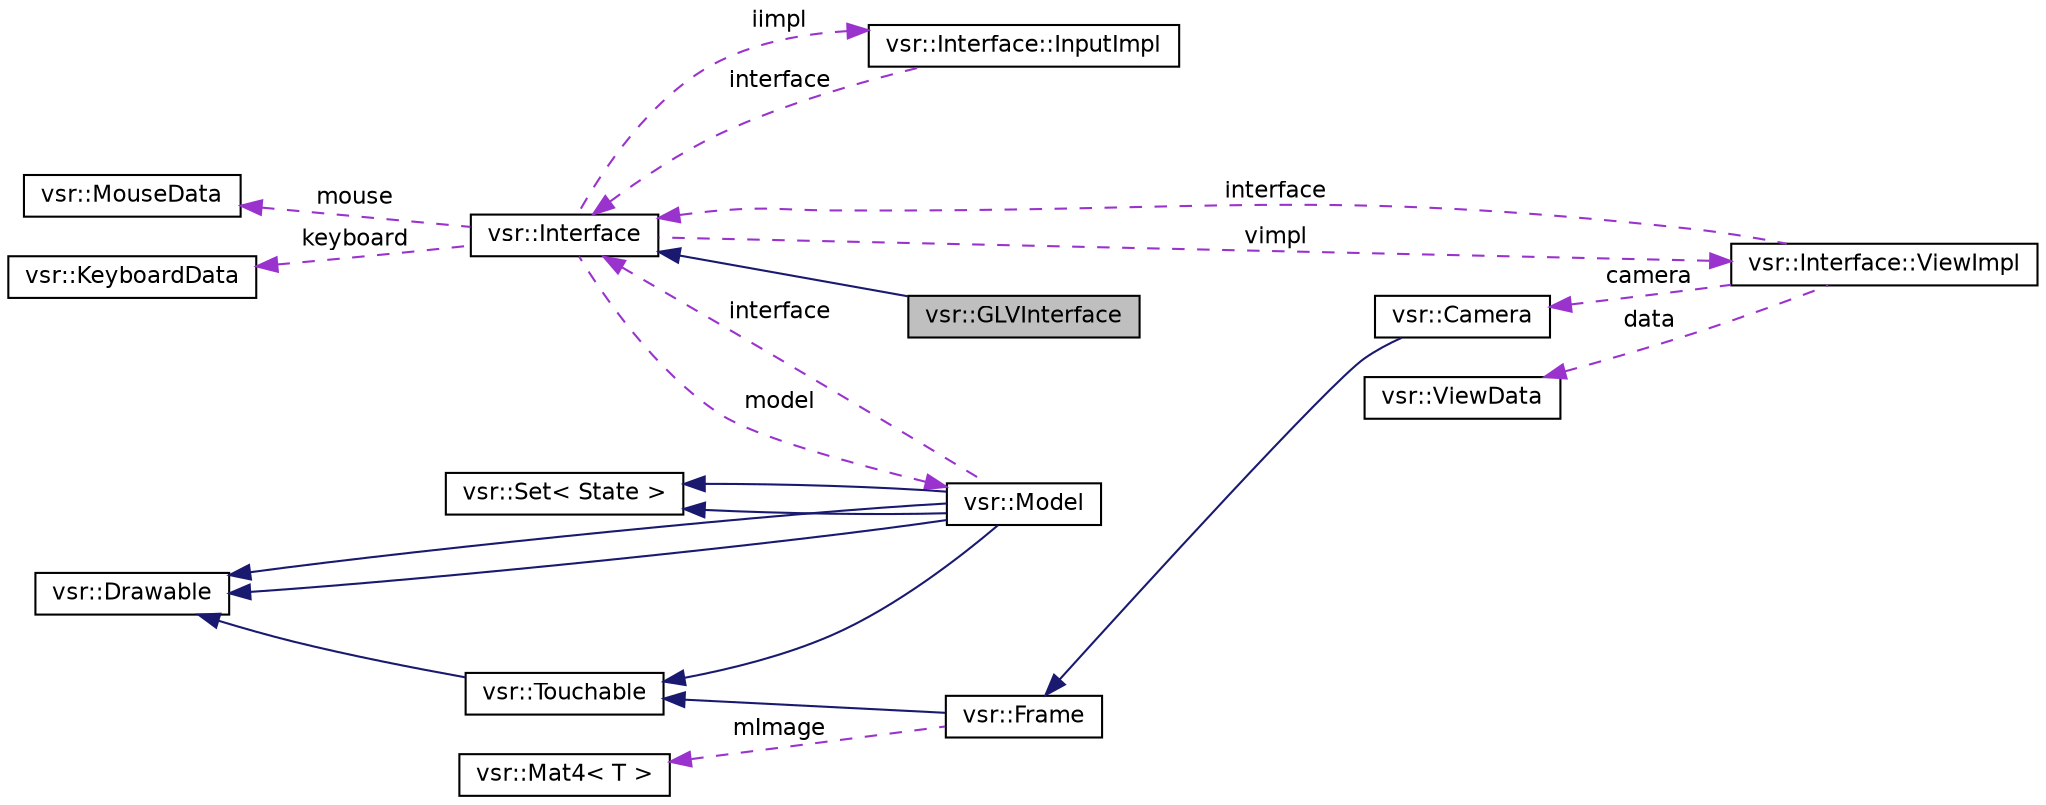 digraph G
{
  edge [fontname="Helvetica",fontsize="11",labelfontname="Helvetica",labelfontsize="11"];
  node [fontname="Helvetica",fontsize="11",shape=record];
  rankdir="LR";
  Node1 [label="vsr::GLVInterface",height=0.2,width=0.4,color="black", fillcolor="grey75", style="filled" fontcolor="black"];
  Node2 -> Node1 [dir="back",color="midnightblue",fontsize="11",style="solid",fontname="Helvetica"];
  Node2 [label="vsr::Interface",height=0.2,width=0.4,color="black", fillcolor="white", style="filled",URL="$classvsr_1_1_interface.html"];
  Node3 -> Node2 [dir="back",color="darkorchid3",fontsize="11",style="dashed",label=" iimpl" ,fontname="Helvetica"];
  Node3 [label="vsr::Interface::InputImpl",height=0.2,width=0.4,color="black", fillcolor="white", style="filled",URL="$structvsr_1_1_interface_1_1_input_impl.html"];
  Node2 -> Node3 [dir="back",color="darkorchid3",fontsize="11",style="dashed",label=" interface" ,fontname="Helvetica"];
  Node4 -> Node2 [dir="back",color="darkorchid3",fontsize="11",style="dashed",label=" mouse" ,fontname="Helvetica"];
  Node4 [label="vsr::MouseData",height=0.2,width=0.4,color="black", fillcolor="white", style="filled",URL="$structvsr_1_1_mouse_data.html"];
  Node5 -> Node2 [dir="back",color="darkorchid3",fontsize="11",style="dashed",label=" keyboard" ,fontname="Helvetica"];
  Node5 [label="vsr::KeyboardData",height=0.2,width=0.4,color="black", fillcolor="white", style="filled",URL="$structvsr_1_1_keyboard_data.html"];
  Node6 -> Node2 [dir="back",color="darkorchid3",fontsize="11",style="dashed",label=" model" ,fontname="Helvetica"];
  Node6 [label="vsr::Model",height=0.2,width=0.4,color="black", fillcolor="white", style="filled",URL="$classvsr_1_1_model.html"];
  Node7 -> Node6 [dir="back",color="midnightblue",fontsize="11",style="solid",fontname="Helvetica"];
  Node7 [label="vsr::Set\< State \>",height=0.2,width=0.4,color="black", fillcolor="white", style="filled",URL="$classvsr_1_1_set.html"];
  Node8 -> Node6 [dir="back",color="midnightblue",fontsize="11",style="solid",fontname="Helvetica"];
  Node8 [label="vsr::Drawable",height=0.2,width=0.4,color="black", fillcolor="white", style="filled",URL="$classvsr_1_1_drawable.html"];
  Node7 -> Node6 [dir="back",color="midnightblue",fontsize="11",style="solid",fontname="Helvetica"];
  Node8 -> Node6 [dir="back",color="midnightblue",fontsize="11",style="solid",fontname="Helvetica"];
  Node9 -> Node6 [dir="back",color="midnightblue",fontsize="11",style="solid",fontname="Helvetica"];
  Node9 [label="vsr::Touchable",height=0.2,width=0.4,color="black", fillcolor="white", style="filled",URL="$classvsr_1_1_touchable.html"];
  Node8 -> Node9 [dir="back",color="midnightblue",fontsize="11",style="solid",fontname="Helvetica"];
  Node2 -> Node6 [dir="back",color="darkorchid3",fontsize="11",style="dashed",label=" interface" ,fontname="Helvetica"];
  Node10 -> Node2 [dir="back",color="darkorchid3",fontsize="11",style="dashed",label=" vimpl" ,fontname="Helvetica"];
  Node10 [label="vsr::Interface::ViewImpl",height=0.2,width=0.4,color="black", fillcolor="white", style="filled",URL="$structvsr_1_1_interface_1_1_view_impl.html"];
  Node11 -> Node10 [dir="back",color="darkorchid3",fontsize="11",style="dashed",label=" camera" ,fontname="Helvetica"];
  Node11 [label="vsr::Camera",height=0.2,width=0.4,color="black", fillcolor="white", style="filled",URL="$classvsr_1_1_camera.html"];
  Node12 -> Node11 [dir="back",color="midnightblue",fontsize="11",style="solid",fontname="Helvetica"];
  Node12 [label="vsr::Frame",height=0.2,width=0.4,color="black", fillcolor="white", style="filled",URL="$classvsr_1_1_frame.html"];
  Node9 -> Node12 [dir="back",color="midnightblue",fontsize="11",style="solid",fontname="Helvetica"];
  Node13 -> Node12 [dir="back",color="darkorchid3",fontsize="11",style="dashed",label=" mImage" ,fontname="Helvetica"];
  Node13 [label="vsr::Mat4\< T \>",height=0.2,width=0.4,color="black", fillcolor="white", style="filled",URL="$classvsr_1_1_mat4.html"];
  Node14 -> Node10 [dir="back",color="darkorchid3",fontsize="11",style="dashed",label=" data" ,fontname="Helvetica"];
  Node14 [label="vsr::ViewData",height=0.2,width=0.4,color="black", fillcolor="white", style="filled",URL="$structvsr_1_1_view_data.html"];
  Node2 -> Node10 [dir="back",color="darkorchid3",fontsize="11",style="dashed",label=" interface" ,fontname="Helvetica"];
}
